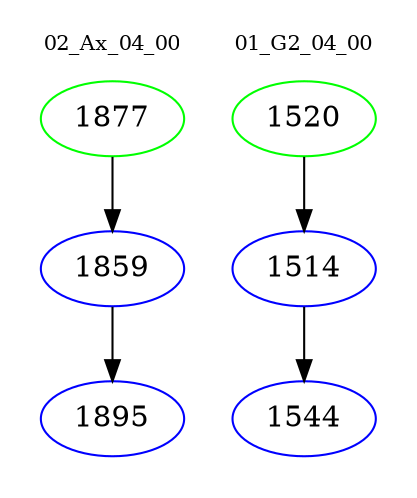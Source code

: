 digraph{
subgraph cluster_0 {
color = white
label = "02_Ax_04_00";
fontsize=10;
T0_1877 [label="1877", color="green"]
T0_1877 -> T0_1859 [color="black"]
T0_1859 [label="1859", color="blue"]
T0_1859 -> T0_1895 [color="black"]
T0_1895 [label="1895", color="blue"]
}
subgraph cluster_1 {
color = white
label = "01_G2_04_00";
fontsize=10;
T1_1520 [label="1520", color="green"]
T1_1520 -> T1_1514 [color="black"]
T1_1514 [label="1514", color="blue"]
T1_1514 -> T1_1544 [color="black"]
T1_1544 [label="1544", color="blue"]
}
}
